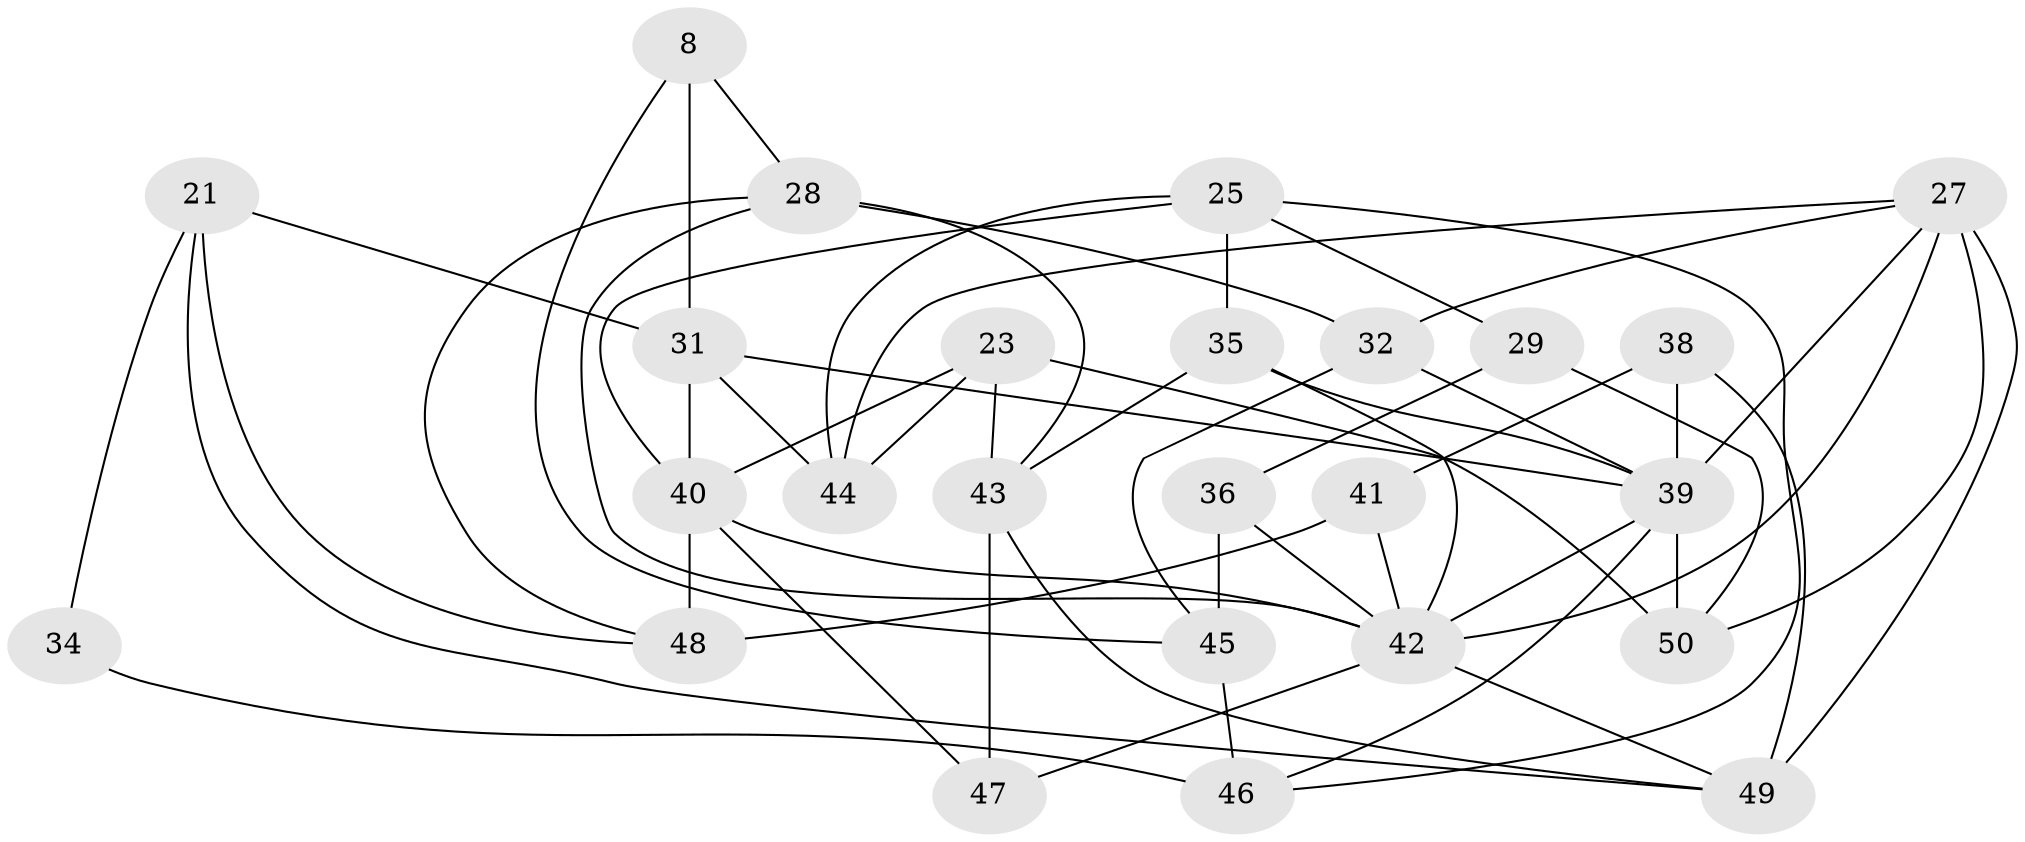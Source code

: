 // original degree distribution, {5: 0.2, 4: 0.36, 3: 0.32, 6: 0.06, 2: 0.04, 8: 0.02}
// Generated by graph-tools (version 1.1) at 2025/51/03/09/25 04:51:52]
// undirected, 25 vertices, 55 edges
graph export_dot {
graph [start="1"]
  node [color=gray90,style=filled];
  8 [super="+1"];
  21;
  23 [super="+22"];
  25 [super="+12"];
  27 [super="+9+19"];
  28 [super="+16"];
  29;
  31 [super="+26"];
  32;
  34;
  35 [super="+13"];
  36 [super="+7"];
  38;
  39 [super="+37+33"];
  40 [super="+5+14"];
  41;
  42 [super="+11"];
  43 [super="+17+30"];
  44;
  45;
  46;
  47;
  48 [super="+24"];
  49 [super="+3"];
  50 [super="+15"];
  8 -- 31 [weight=2];
  8 -- 45;
  8 -- 28;
  21 -- 49;
  21 -- 34;
  21 -- 48;
  21 -- 31;
  23 -- 40 [weight=3];
  23 -- 50 [weight=3];
  23 -- 43;
  23 -- 44;
  25 -- 40;
  25 -- 44 [weight=2];
  25 -- 29;
  25 -- 35 [weight=2];
  25 -- 46;
  27 -- 44 [weight=2];
  27 -- 49 [weight=2];
  27 -- 42;
  27 -- 32;
  27 -- 50 [weight=2];
  27 -- 39;
  28 -- 32;
  28 -- 42;
  28 -- 48;
  28 -- 43;
  29 -- 36;
  29 -- 50;
  31 -- 44;
  31 -- 40 [weight=2];
  31 -- 39;
  32 -- 45;
  32 -- 39;
  34 -- 46;
  35 -- 42 [weight=2];
  35 -- 43;
  35 -- 39;
  36 -- 45 [weight=2];
  36 -- 42 [weight=2];
  38 -- 49 [weight=2];
  38 -- 41;
  38 -- 39;
  39 -- 46;
  39 -- 50 [weight=3];
  39 -- 42;
  40 -- 48 [weight=2];
  40 -- 42;
  40 -- 47;
  41 -- 48;
  41 -- 42;
  42 -- 47;
  42 -- 49 [weight=2];
  43 -- 49;
  43 -- 47;
  45 -- 46;
}
